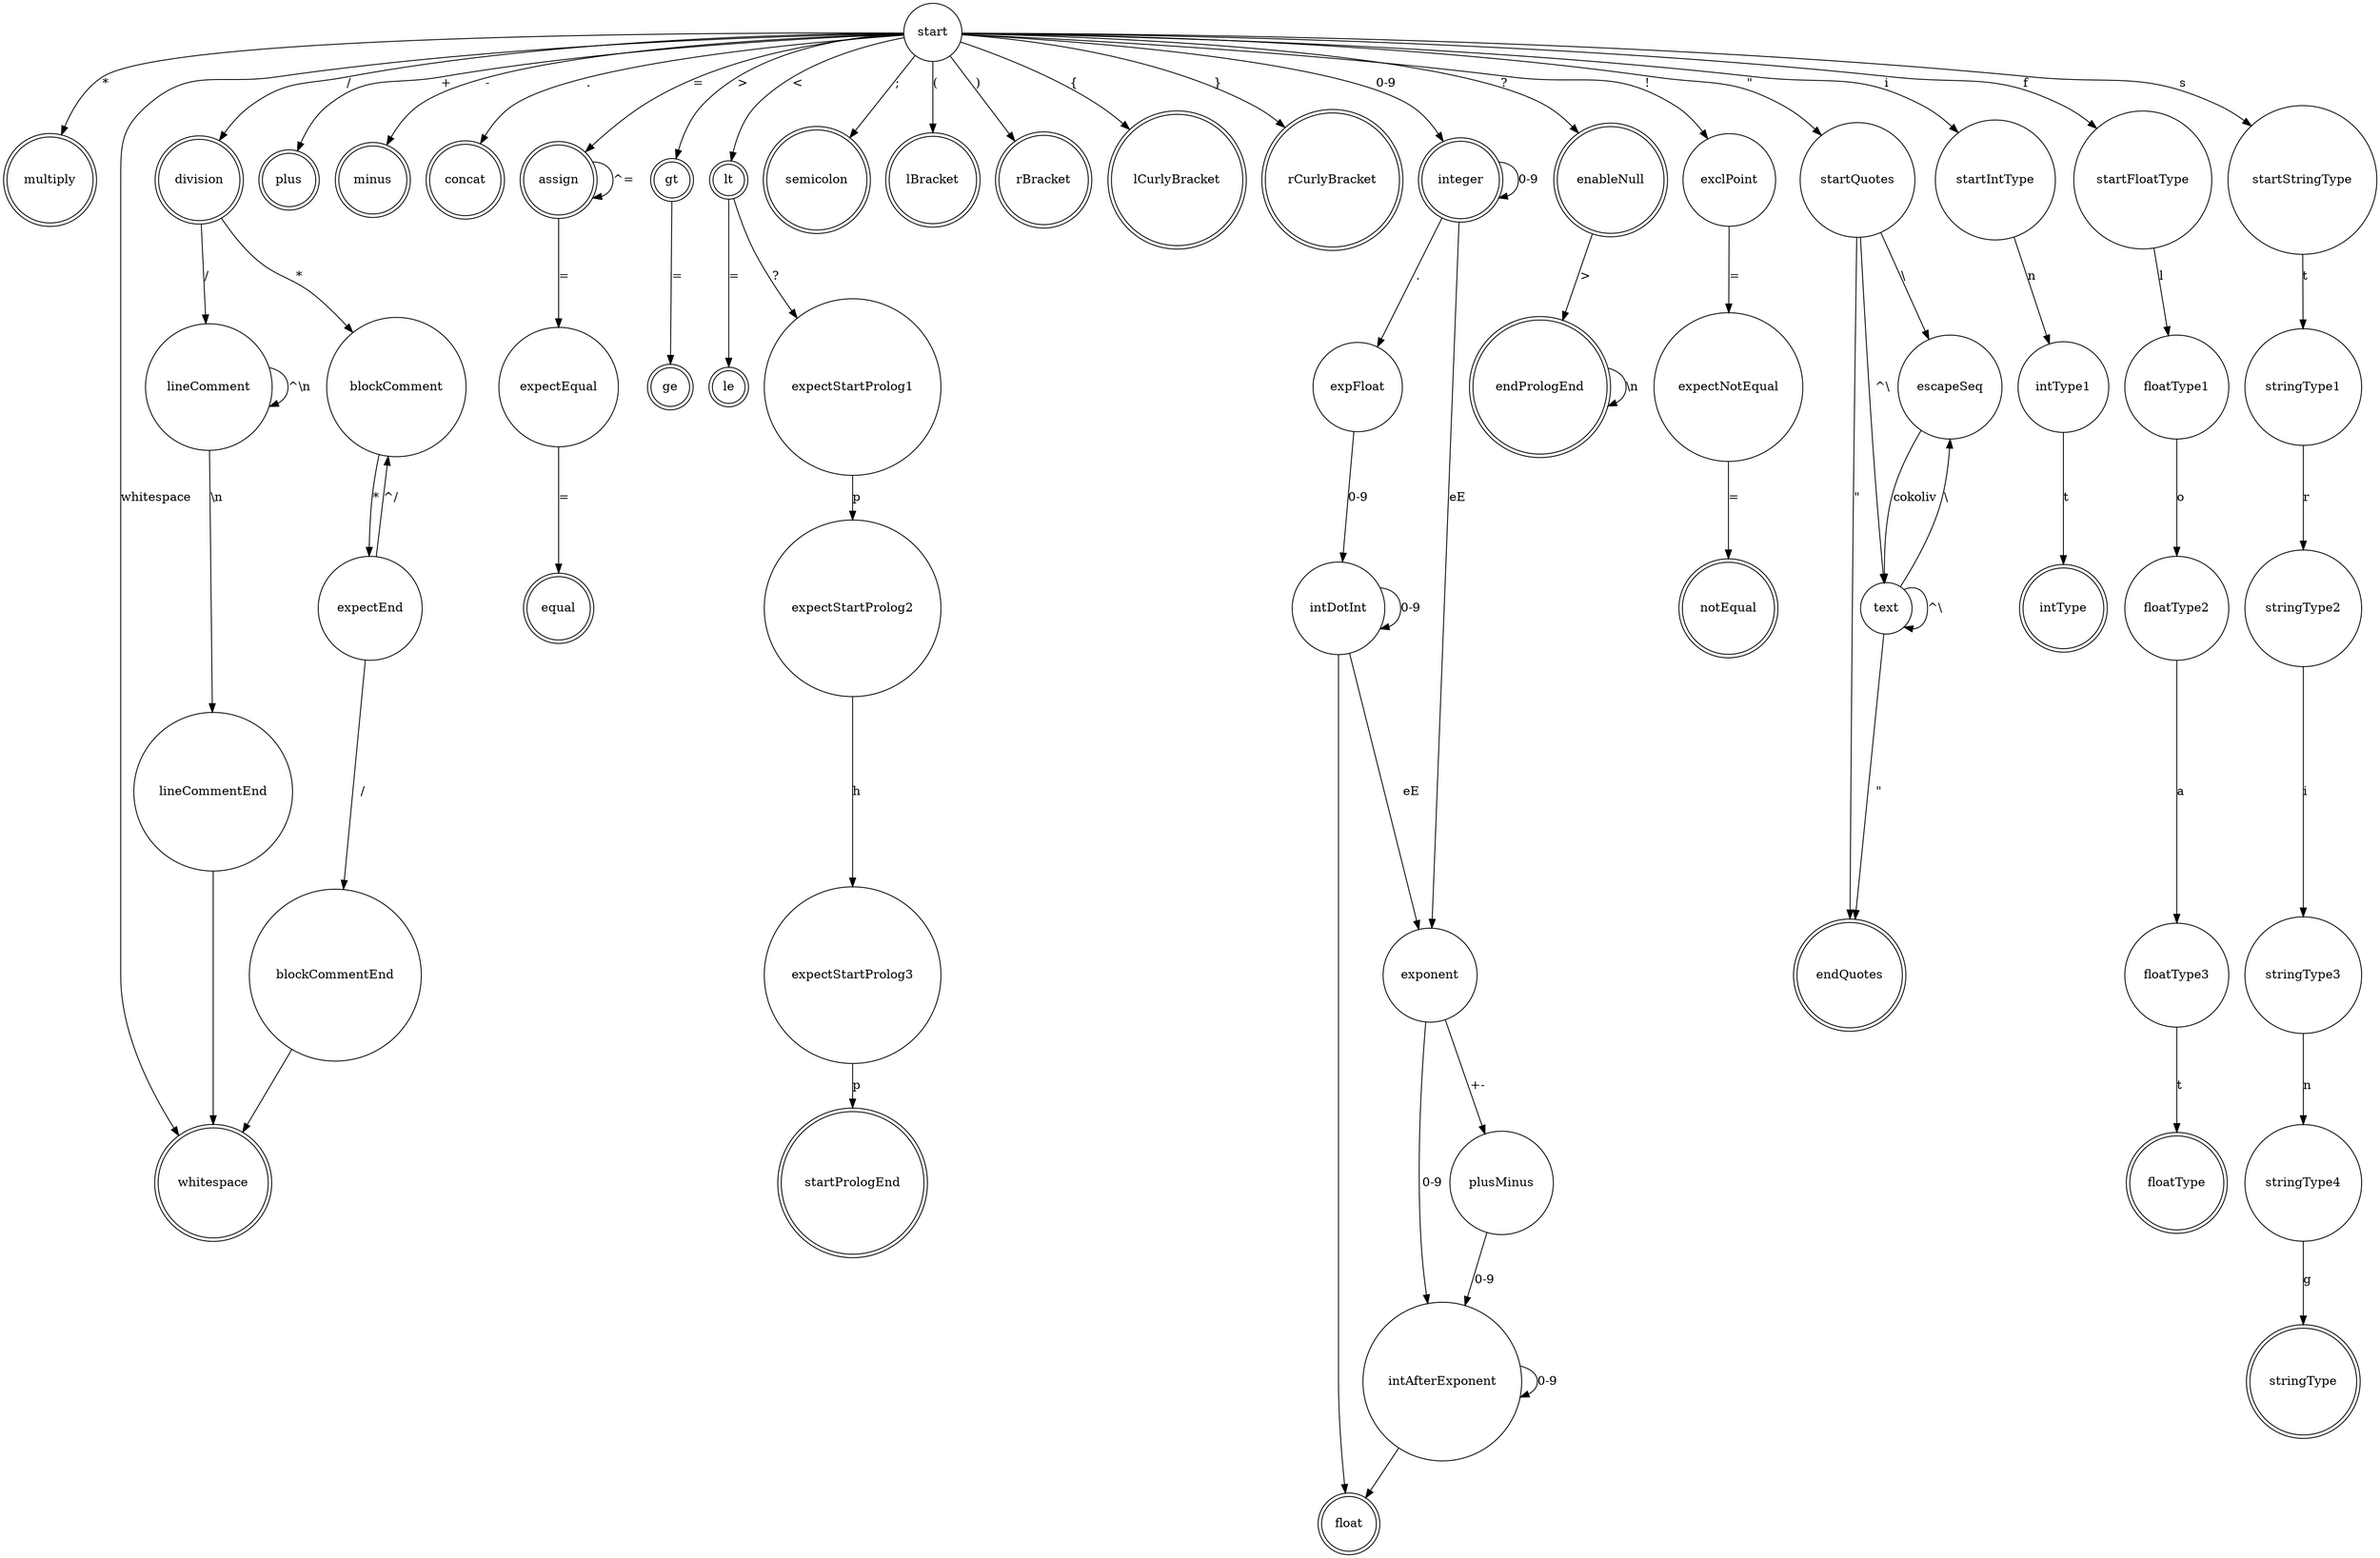digraph G {
    node [shape=circle]{
        node [shape=doublecircle]
        multiply
        division
        plus
        minus
        concat
        assign
        equal
        gt
        ge
        lt
        le
        semicolon
        lBracket
        rBracket
        lCurlyBracket 
        rCurlyBracket 
        notEqual
        integer 
        float
        endQuotes
        whitespace
        startPrologEnd
        endPrologEnd
        intType
        floatType
        stringType
        enableNull
    }

    start -> multiply [label = "*"]
    
    start -> division [label = "/"]
    division -> lineComment [label="/"]
    lineComment -> lineComment [label="^\\n"]
    lineComment -> lineCommentEnd [label="\\n"]
    lineCommentEnd -> whitespace
    division -> blockComment [label="*"]
    blockComment -> expectEnd[label="*"]
    expectEnd -> blockComment[label="^/"]
    expectEnd -> blockCommentEnd[label="/"]
    blockCommentEnd -> whitespace

    start -> plus[label="+"]

    start -> minus[label="-"]

    start -> concat[label="."]

    start -> assign[label="="]
    assign -> assign[label="^="]
    assign -> expectEqual[label="="]
    expectEqual -> equal[label="="]

    start -> gt[label=">"]
    gt -> ge[label="="]
    
    start -> lt[label="<"]
    lt -> le[label="="]
    lt -> expectStartProlog1[label="?"]
    expectStartProlog1 -> expectStartProlog2[label="p"]
    expectStartProlog2 -> expectStartProlog3[label="h"]
    expectStartProlog3 -> startPrologEnd[label="p"]
    
    start -> enableNull[label="?"]
    enableNull -> endPrologEnd[label=">"]
    endPrologEnd -> endPrologEnd[label="\\n"]

    start -> exclPoint[label="!"]
    exclPoint -> expectNotEqual[label="="]
    expectNotEqual -> notEqual[label="="]

    start -> semicolon[label=";"]

    start -> lBracket[label="("]

    start -> rBracket[label=")"]

    start -> lCurlyBracket[label="{"]

    start -> rCurlyBracket[label="}"]

    start -> integer[label="0-9"]
    integer -> integer[label="0-9"]    
    integer -> expFloat[label="."]
    expFloat -> intDotInt[label="0-9"]
    intDotInt -> intDotInt[label="0-9"]
    intDotInt -> float
    integer -> exponent[label="eE"]
    exponent -> intAfterExponent[label="0-9"]
    exponent -> plusMinus[label="+-"]
    plusMinus -> intAfterExponent[label="0-9"]
    intAfterExponent -> intAfterExponent[label="0-9"]
    intAfterExponent -> float
    intDotInt -> exponent[label="eE"]

    start -> startQuotes[label="\""]
    startQuotes -> endQuotes[label="\""]
    startQuotes -> escapeSeq[label="\\"]
    startQuotes -> text[label="^\\"]
    text -> escapeSeq[label="\\"]
    text -> text[label="^\\"]
    escapeSeq -> text[label="cokoliv"]
    text -> endQuotes[label="\""]

    start -> whitespace[label="whitespace"]
    start -> startIntType[label="i"]
    startIntType -> intType1[label="n"]
    intType1 -> intType[label="t"]

    start -> startFloatType[label="f"]
    startFloatType -> floatType1[label="l"]
    floatType1 -> floatType2[label="o"]
    floatType2 -> floatType3[label="a"]
    floatType3 -> floatType[label="t"]

    start -> startStringType[label="s"]
    startStringType -> stringType1[label="t"]
    stringType1 -> stringType2[label="r"]
    stringType2 -> stringType3[label="i"]
    stringType3 -> stringType4[label="n"]
    stringType4 -> stringType[label="g"]
}